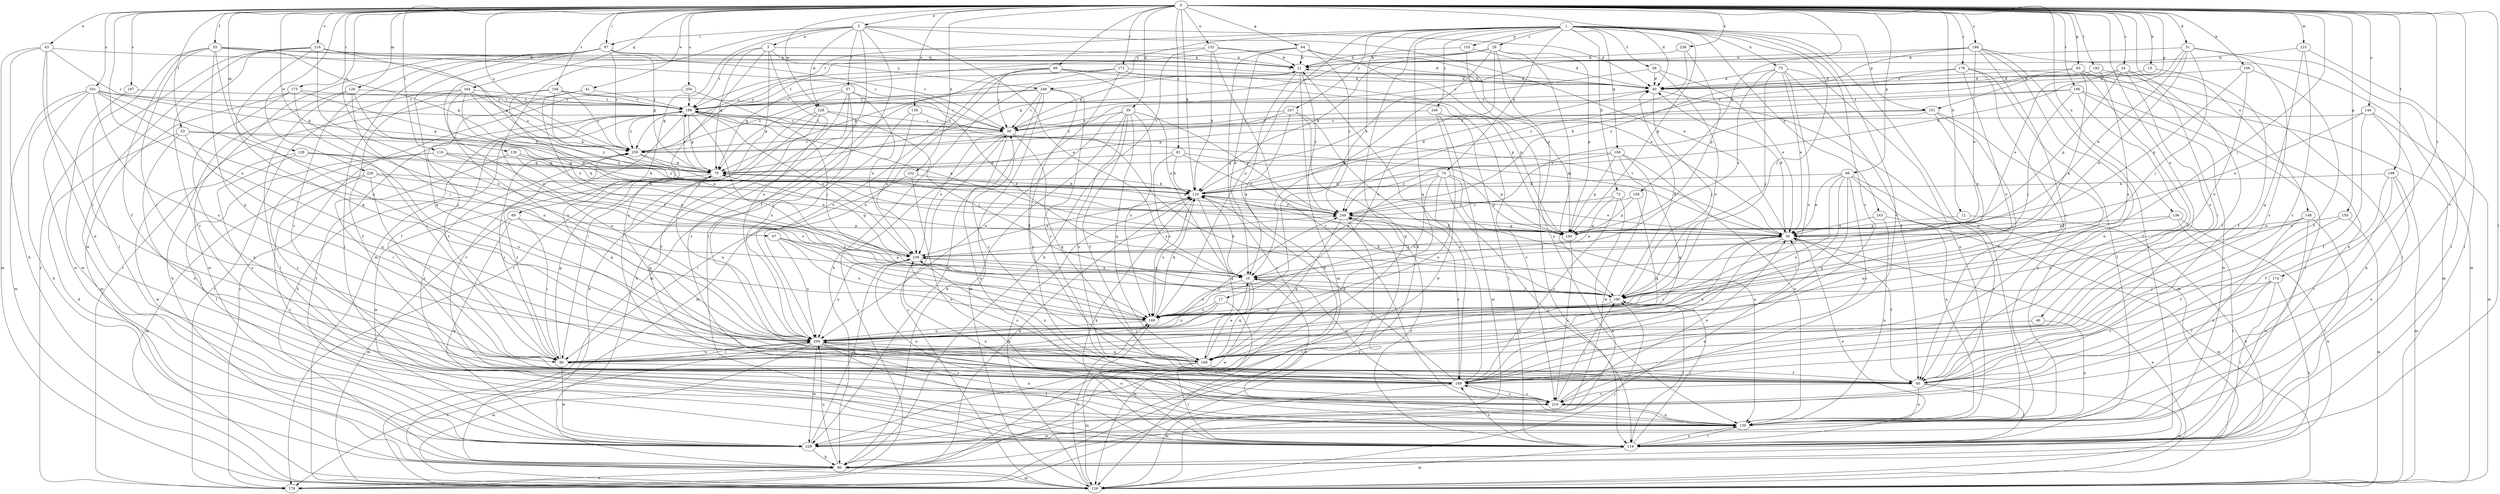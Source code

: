 strict digraph  {
0;
1;
2;
3;
10;
12;
15;
17;
21;
24;
29;
30;
31;
39;
40;
41;
43;
46;
50;
53;
55;
56;
57;
60;
63;
64;
66;
67;
69;
70;
72;
74;
75;
80;
81;
86;
87;
90;
100;
104;
106;
110;
116;
119;
120;
123;
128;
129;
130;
132;
136;
138;
139;
144;
148;
149;
150;
151;
153;
160;
164;
166;
169;
172;
173;
174;
176;
179;
187;
188;
189;
192;
194;
196;
198;
199;
201;
204;
209;
216;
219;
226;
228;
229;
232;
238;
239;
240;
243;
247;
248;
249;
259;
0 -> 2  [label=a];
0 -> 12  [label=b];
0 -> 15  [label=b];
0 -> 24  [label=c];
0 -> 31  [label=d];
0 -> 39  [label=d];
0 -> 40  [label=d];
0 -> 41  [label=e];
0 -> 43  [label=e];
0 -> 46  [label=e];
0 -> 53  [label=f];
0 -> 55  [label=f];
0 -> 63  [label=g];
0 -> 64  [label=g];
0 -> 66  [label=g];
0 -> 67  [label=g];
0 -> 81  [label=i];
0 -> 86  [label=i];
0 -> 87  [label=i];
0 -> 100  [label=j];
0 -> 104  [label=k];
0 -> 106  [label=k];
0 -> 110  [label=k];
0 -> 116  [label=l];
0 -> 119  [label=l];
0 -> 120  [label=m];
0 -> 123  [label=m];
0 -> 128  [label=m];
0 -> 130  [label=n];
0 -> 132  [label=n];
0 -> 136  [label=n];
0 -> 138  [label=n];
0 -> 144  [label=o];
0 -> 148  [label=o];
0 -> 150  [label=p];
0 -> 151  [label=p];
0 -> 164  [label=q];
0 -> 172  [label=r];
0 -> 173  [label=r];
0 -> 174  [label=r];
0 -> 176  [label=r];
0 -> 187  [label=s];
0 -> 188  [label=s];
0 -> 192  [label=t];
0 -> 194  [label=t];
0 -> 196  [label=t];
0 -> 198  [label=t];
0 -> 201  [label=u];
0 -> 204  [label=u];
0 -> 209  [label=u];
0 -> 216  [label=v];
0 -> 219  [label=v];
0 -> 226  [label=w];
0 -> 228  [label=w];
0 -> 232  [label=x];
0 -> 238  [label=x];
0 -> 259  [label=z];
1 -> 17  [label=b];
1 -> 29  [label=c];
1 -> 56  [label=f];
1 -> 72  [label=h];
1 -> 74  [label=h];
1 -> 75  [label=h];
1 -> 80  [label=h];
1 -> 100  [label=j];
1 -> 139  [label=n];
1 -> 149  [label=o];
1 -> 151  [label=p];
1 -> 153  [label=p];
1 -> 160  [label=p];
1 -> 166  [label=q];
1 -> 169  [label=q];
1 -> 189  [label=s];
1 -> 199  [label=t];
1 -> 219  [label=v];
1 -> 240  [label=y];
1 -> 243  [label=y];
1 -> 247  [label=y];
1 -> 248  [label=y];
2 -> 3  [label=a];
2 -> 10  [label=a];
2 -> 40  [label=d];
2 -> 50  [label=e];
2 -> 57  [label=f];
2 -> 60  [label=f];
2 -> 69  [label=g];
2 -> 87  [label=i];
2 -> 119  [label=l];
2 -> 129  [label=m];
2 -> 228  [label=w];
3 -> 21  [label=b];
3 -> 70  [label=g];
3 -> 179  [label=r];
3 -> 189  [label=s];
3 -> 199  [label=t];
3 -> 209  [label=u];
3 -> 248  [label=y];
10 -> 100  [label=j];
10 -> 110  [label=k];
10 -> 139  [label=n];
10 -> 149  [label=o];
10 -> 169  [label=q];
10 -> 229  [label=w];
10 -> 239  [label=x];
12 -> 80  [label=h];
12 -> 160  [label=p];
15 -> 40  [label=d];
15 -> 60  [label=f];
17 -> 90  [label=i];
17 -> 129  [label=m];
17 -> 149  [label=o];
17 -> 209  [label=u];
21 -> 40  [label=d];
21 -> 70  [label=g];
21 -> 80  [label=h];
21 -> 129  [label=m];
21 -> 249  [label=y];
24 -> 40  [label=d];
24 -> 50  [label=e];
24 -> 60  [label=f];
24 -> 90  [label=i];
24 -> 160  [label=p];
24 -> 209  [label=u];
29 -> 10  [label=a];
29 -> 21  [label=b];
29 -> 70  [label=g];
29 -> 100  [label=j];
29 -> 110  [label=k];
29 -> 139  [label=n];
29 -> 160  [label=p];
29 -> 209  [label=u];
30 -> 21  [label=b];
30 -> 100  [label=j];
30 -> 139  [label=n];
30 -> 169  [label=q];
30 -> 179  [label=r];
30 -> 199  [label=t];
30 -> 239  [label=x];
30 -> 259  [label=z];
31 -> 10  [label=a];
31 -> 21  [label=b];
31 -> 50  [label=e];
31 -> 100  [label=j];
31 -> 110  [label=k];
31 -> 119  [label=l];
31 -> 189  [label=s];
39 -> 30  [label=c];
39 -> 60  [label=f];
39 -> 80  [label=h];
39 -> 149  [label=o];
39 -> 169  [label=q];
39 -> 189  [label=s];
39 -> 209  [label=u];
39 -> 249  [label=y];
40 -> 21  [label=b];
40 -> 100  [label=j];
40 -> 129  [label=m];
40 -> 199  [label=t];
41 -> 60  [label=f];
41 -> 149  [label=o];
41 -> 199  [label=t];
43 -> 21  [label=b];
43 -> 30  [label=c];
43 -> 80  [label=h];
43 -> 90  [label=i];
43 -> 129  [label=m];
43 -> 139  [label=n];
46 -> 139  [label=n];
46 -> 209  [label=u];
50 -> 40  [label=d];
50 -> 60  [label=f];
50 -> 90  [label=i];
50 -> 189  [label=s];
50 -> 199  [label=t];
50 -> 239  [label=x];
53 -> 80  [label=h];
53 -> 139  [label=n];
53 -> 169  [label=q];
53 -> 249  [label=y];
53 -> 259  [label=z];
55 -> 21  [label=b];
55 -> 30  [label=c];
55 -> 60  [label=f];
55 -> 70  [label=g];
55 -> 90  [label=i];
55 -> 119  [label=l];
55 -> 169  [label=q];
55 -> 209  [label=u];
55 -> 259  [label=z];
56 -> 40  [label=d];
56 -> 50  [label=e];
56 -> 110  [label=k];
56 -> 149  [label=o];
57 -> 10  [label=a];
57 -> 80  [label=h];
57 -> 189  [label=s];
57 -> 199  [label=t];
57 -> 209  [label=u];
57 -> 239  [label=x];
57 -> 259  [label=z];
60 -> 119  [label=l];
60 -> 129  [label=m];
60 -> 139  [label=n];
60 -> 209  [label=u];
60 -> 219  [label=v];
60 -> 239  [label=x];
63 -> 10  [label=a];
63 -> 30  [label=c];
63 -> 40  [label=d];
63 -> 139  [label=n];
63 -> 189  [label=s];
64 -> 10  [label=a];
64 -> 21  [label=b];
64 -> 50  [label=e];
64 -> 160  [label=p];
64 -> 179  [label=r];
64 -> 249  [label=y];
64 -> 259  [label=z];
66 -> 50  [label=e];
66 -> 90  [label=i];
66 -> 110  [label=k];
66 -> 139  [label=n];
66 -> 169  [label=q];
66 -> 189  [label=s];
66 -> 209  [label=u];
66 -> 219  [label=v];
67 -> 10  [label=a];
67 -> 149  [label=o];
67 -> 209  [label=u];
67 -> 239  [label=x];
69 -> 90  [label=i];
69 -> 129  [label=m];
69 -> 160  [label=p];
69 -> 229  [label=w];
70 -> 110  [label=k];
70 -> 169  [label=q];
70 -> 199  [label=t];
70 -> 209  [label=u];
70 -> 229  [label=w];
72 -> 10  [label=a];
72 -> 80  [label=h];
72 -> 189  [label=s];
72 -> 249  [label=y];
74 -> 10  [label=a];
74 -> 110  [label=k];
74 -> 119  [label=l];
74 -> 139  [label=n];
74 -> 149  [label=o];
74 -> 160  [label=p];
74 -> 209  [label=u];
75 -> 40  [label=d];
75 -> 50  [label=e];
75 -> 60  [label=f];
75 -> 100  [label=j];
75 -> 139  [label=n];
75 -> 209  [label=u];
75 -> 239  [label=x];
80 -> 110  [label=k];
80 -> 129  [label=m];
80 -> 179  [label=r];
80 -> 209  [label=u];
81 -> 70  [label=g];
81 -> 110  [label=k];
81 -> 149  [label=o];
81 -> 160  [label=p];
81 -> 249  [label=y];
86 -> 10  [label=a];
86 -> 30  [label=c];
86 -> 40  [label=d];
86 -> 129  [label=m];
86 -> 160  [label=p];
86 -> 199  [label=t];
86 -> 209  [label=u];
87 -> 21  [label=b];
87 -> 40  [label=d];
87 -> 70  [label=g];
87 -> 119  [label=l];
87 -> 149  [label=o];
87 -> 169  [label=q];
87 -> 179  [label=r];
87 -> 219  [label=v];
87 -> 259  [label=z];
90 -> 70  [label=g];
90 -> 189  [label=s];
90 -> 199  [label=t];
90 -> 209  [label=u];
90 -> 229  [label=w];
90 -> 249  [label=y];
90 -> 259  [label=z];
100 -> 40  [label=d];
100 -> 110  [label=k];
100 -> 119  [label=l];
100 -> 149  [label=o];
104 -> 160  [label=p];
104 -> 169  [label=q];
104 -> 249  [label=y];
106 -> 40  [label=d];
106 -> 60  [label=f];
106 -> 149  [label=o];
106 -> 160  [label=p];
110 -> 40  [label=d];
110 -> 50  [label=e];
110 -> 149  [label=o];
110 -> 169  [label=q];
110 -> 239  [label=x];
110 -> 249  [label=y];
116 -> 70  [label=g];
116 -> 110  [label=k];
116 -> 119  [label=l];
116 -> 149  [label=o];
116 -> 189  [label=s];
119 -> 50  [label=e];
119 -> 100  [label=j];
119 -> 110  [label=k];
119 -> 129  [label=m];
119 -> 139  [label=n];
119 -> 149  [label=o];
119 -> 189  [label=s];
119 -> 249  [label=y];
120 -> 80  [label=h];
120 -> 119  [label=l];
120 -> 199  [label=t];
120 -> 209  [label=u];
120 -> 239  [label=x];
123 -> 21  [label=b];
123 -> 119  [label=l];
123 -> 169  [label=q];
123 -> 189  [label=s];
128 -> 70  [label=g];
128 -> 110  [label=k];
128 -> 189  [label=s];
128 -> 209  [label=u];
128 -> 229  [label=w];
129 -> 30  [label=c];
129 -> 50  [label=e];
129 -> 100  [label=j];
129 -> 110  [label=k];
129 -> 149  [label=o];
130 -> 70  [label=g];
130 -> 90  [label=i];
130 -> 239  [label=x];
130 -> 249  [label=y];
132 -> 21  [label=b];
132 -> 40  [label=d];
132 -> 80  [label=h];
132 -> 110  [label=k];
132 -> 219  [label=v];
132 -> 259  [label=z];
136 -> 80  [label=h];
136 -> 119  [label=l];
136 -> 160  [label=p];
136 -> 209  [label=u];
138 -> 30  [label=c];
138 -> 129  [label=m];
138 -> 239  [label=x];
139 -> 119  [label=l];
139 -> 229  [label=w];
139 -> 239  [label=x];
144 -> 30  [label=c];
144 -> 50  [label=e];
144 -> 60  [label=f];
144 -> 129  [label=m];
144 -> 139  [label=n];
148 -> 50  [label=e];
148 -> 119  [label=l];
148 -> 139  [label=n];
148 -> 149  [label=o];
148 -> 229  [label=w];
149 -> 110  [label=k];
149 -> 209  [label=u];
150 -> 50  [label=e];
150 -> 60  [label=f];
150 -> 129  [label=m];
151 -> 30  [label=c];
151 -> 60  [label=f];
151 -> 70  [label=g];
151 -> 139  [label=n];
151 -> 239  [label=x];
151 -> 249  [label=y];
153 -> 21  [label=b];
153 -> 40  [label=d];
153 -> 119  [label=l];
160 -> 219  [label=v];
164 -> 60  [label=f];
164 -> 160  [label=p];
164 -> 179  [label=r];
164 -> 199  [label=t];
164 -> 209  [label=u];
164 -> 249  [label=y];
164 -> 259  [label=z];
166 -> 70  [label=g];
166 -> 139  [label=n];
166 -> 160  [label=p];
166 -> 169  [label=q];
166 -> 229  [label=w];
166 -> 249  [label=y];
169 -> 10  [label=a];
169 -> 30  [label=c];
169 -> 50  [label=e];
169 -> 60  [label=f];
169 -> 119  [label=l];
169 -> 129  [label=m];
172 -> 40  [label=d];
172 -> 60  [label=f];
172 -> 70  [label=g];
172 -> 80  [label=h];
172 -> 160  [label=p];
172 -> 209  [label=u];
173 -> 50  [label=e];
173 -> 90  [label=i];
173 -> 129  [label=m];
173 -> 139  [label=n];
173 -> 199  [label=t];
174 -> 60  [label=f];
174 -> 80  [label=h];
174 -> 100  [label=j];
174 -> 119  [label=l];
174 -> 189  [label=s];
176 -> 40  [label=d];
176 -> 60  [label=f];
176 -> 110  [label=k];
176 -> 119  [label=l];
176 -> 129  [label=m];
176 -> 149  [label=o];
179 -> 249  [label=y];
187 -> 199  [label=t];
187 -> 229  [label=w];
188 -> 21  [label=b];
188 -> 30  [label=c];
188 -> 50  [label=e];
188 -> 119  [label=l];
188 -> 129  [label=m];
188 -> 139  [label=n];
188 -> 189  [label=s];
188 -> 249  [label=y];
189 -> 10  [label=a];
189 -> 21  [label=b];
189 -> 110  [label=k];
189 -> 129  [label=m];
189 -> 219  [label=v];
192 -> 40  [label=d];
192 -> 119  [label=l];
192 -> 149  [label=o];
194 -> 10  [label=a];
194 -> 30  [label=c];
194 -> 110  [label=k];
194 -> 199  [label=t];
194 -> 229  [label=w];
194 -> 259  [label=z];
196 -> 60  [label=f];
196 -> 100  [label=j];
196 -> 119  [label=l];
196 -> 199  [label=t];
196 -> 229  [label=w];
196 -> 259  [label=z];
198 -> 60  [label=f];
198 -> 110  [label=k];
198 -> 129  [label=m];
198 -> 139  [label=n];
198 -> 219  [label=v];
199 -> 30  [label=c];
199 -> 50  [label=e];
199 -> 70  [label=g];
199 -> 80  [label=h];
199 -> 100  [label=j];
199 -> 160  [label=p];
199 -> 209  [label=u];
199 -> 219  [label=v];
199 -> 239  [label=x];
199 -> 259  [label=z];
201 -> 70  [label=g];
201 -> 80  [label=h];
201 -> 100  [label=j];
201 -> 129  [label=m];
201 -> 149  [label=o];
201 -> 199  [label=t];
201 -> 209  [label=u];
201 -> 229  [label=w];
204 -> 100  [label=j];
204 -> 179  [label=r];
204 -> 199  [label=t];
209 -> 90  [label=i];
209 -> 119  [label=l];
209 -> 129  [label=m];
209 -> 139  [label=n];
209 -> 169  [label=q];
209 -> 179  [label=r];
209 -> 219  [label=v];
209 -> 229  [label=w];
216 -> 21  [label=b];
216 -> 30  [label=c];
216 -> 70  [label=g];
216 -> 149  [label=o];
216 -> 169  [label=q];
216 -> 179  [label=r];
216 -> 219  [label=v];
216 -> 229  [label=w];
219 -> 50  [label=e];
219 -> 100  [label=j];
219 -> 139  [label=n];
219 -> 189  [label=s];
219 -> 259  [label=z];
226 -> 50  [label=e];
226 -> 90  [label=i];
226 -> 110  [label=k];
226 -> 119  [label=l];
226 -> 129  [label=m];
228 -> 30  [label=c];
228 -> 60  [label=f];
228 -> 80  [label=h];
228 -> 90  [label=i];
228 -> 100  [label=j];
229 -> 50  [label=e];
229 -> 80  [label=h];
229 -> 199  [label=t];
229 -> 239  [label=x];
232 -> 90  [label=i];
232 -> 110  [label=k];
232 -> 139  [label=n];
238 -> 21  [label=b];
238 -> 160  [label=p];
238 -> 249  [label=y];
239 -> 10  [label=a];
239 -> 70  [label=g];
239 -> 139  [label=n];
239 -> 189  [label=s];
239 -> 209  [label=u];
239 -> 249  [label=y];
240 -> 30  [label=c];
240 -> 119  [label=l];
240 -> 129  [label=m];
240 -> 219  [label=v];
240 -> 229  [label=w];
243 -> 50  [label=e];
243 -> 129  [label=m];
243 -> 139  [label=n];
247 -> 10  [label=a];
247 -> 30  [label=c];
247 -> 169  [label=q];
247 -> 189  [label=s];
247 -> 259  [label=z];
248 -> 30  [label=c];
248 -> 70  [label=g];
248 -> 129  [label=m];
248 -> 189  [label=s];
248 -> 199  [label=t];
248 -> 219  [label=v];
248 -> 229  [label=w];
249 -> 50  [label=e];
249 -> 70  [label=g];
249 -> 160  [label=p];
249 -> 169  [label=q];
249 -> 179  [label=r];
249 -> 189  [label=s];
259 -> 70  [label=g];
259 -> 90  [label=i];
259 -> 169  [label=q];
}
